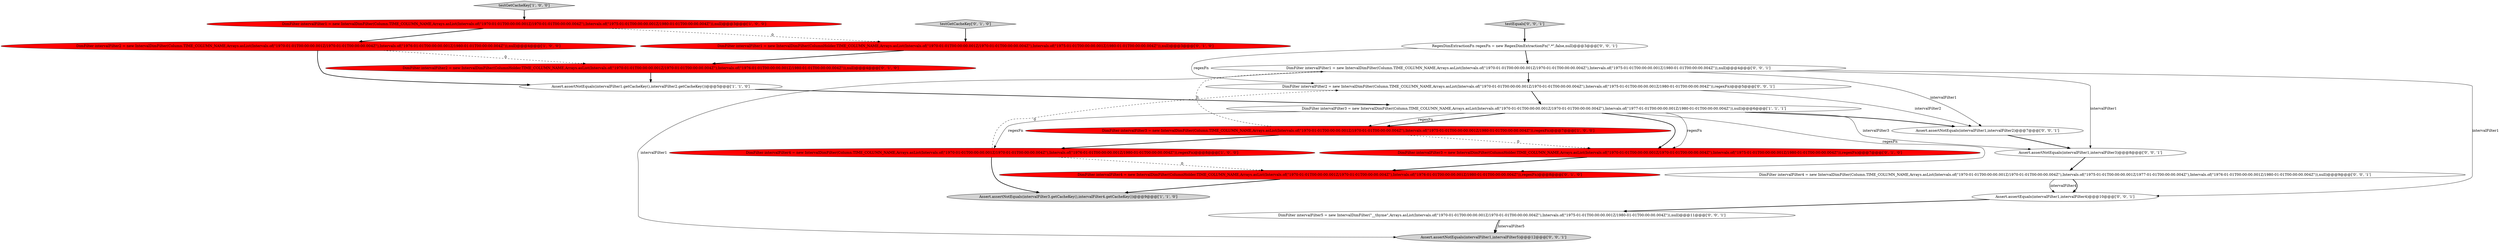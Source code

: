 digraph {
22 [style = filled, label = "DimFilter intervalFilter5 = new IntervalDimFilter(\"__thyme\",Arrays.asList(Intervals.of(\"1970-01-01T00:00:00.001Z/1970-01-01T00:00:00.004Z\"),Intervals.of(\"1975-01-01T00:00:00.001Z/1980-01-01T00:00:00.004Z\")),null)@@@11@@@['0', '0', '1']", fillcolor = white, shape = ellipse image = "AAA0AAABBB3BBB"];
10 [style = filled, label = "testGetCacheKey['0', '1', '0']", fillcolor = lightgray, shape = diamond image = "AAA0AAABBB2BBB"];
12 [style = filled, label = "DimFilter intervalFilter3 = new IntervalDimFilter(ColumnHolder.TIME_COLUMN_NAME,Arrays.asList(Intervals.of(\"1970-01-01T00:00:00.001Z/1970-01-01T00:00:00.004Z\"),Intervals.of(\"1975-01-01T00:00:00.001Z/1980-01-01T00:00:00.004Z\")),regexFn)@@@7@@@['0', '1', '0']", fillcolor = red, shape = ellipse image = "AAA1AAABBB2BBB"];
20 [style = filled, label = "Assert.assertNotEquals(intervalFilter1,intervalFilter3)@@@8@@@['0', '0', '1']", fillcolor = white, shape = ellipse image = "AAA0AAABBB3BBB"];
14 [style = filled, label = "Assert.assertEquals(intervalFilter1,intervalFilter4)@@@10@@@['0', '0', '1']", fillcolor = white, shape = ellipse image = "AAA0AAABBB3BBB"];
2 [style = filled, label = "Assert.assertNotEquals(intervalFilter3.getCacheKey(),intervalFilter4.getCacheKey())@@@9@@@['1', '1', '0']", fillcolor = lightgray, shape = ellipse image = "AAA0AAABBB1BBB"];
4 [style = filled, label = "DimFilter intervalFilter3 = new IntervalDimFilter(Column.TIME_COLUMN_NAME,Arrays.asList(Intervals.of(\"1970-01-01T00:00:00.001Z/1970-01-01T00:00:00.004Z\"),Intervals.of(\"1977-01-01T00:00:00.001Z/1980-01-01T00:00:00.004Z\")),null)@@@6@@@['1', '1', '1']", fillcolor = white, shape = ellipse image = "AAA0AAABBB1BBB"];
3 [style = filled, label = "DimFilter intervalFilter2 = new IntervalDimFilter(Column.TIME_COLUMN_NAME,Arrays.asList(Intervals.of(\"1970-01-01T00:00:00.001Z/1970-01-01T00:00:00.004Z\"),Intervals.of(\"1976-01-01T00:00:00.001Z/1980-01-01T00:00:00.004Z\")),null)@@@4@@@['1', '0', '0']", fillcolor = red, shape = ellipse image = "AAA1AAABBB1BBB"];
13 [style = filled, label = "RegexDimExtractionFn regexFn = new RegexDimExtractionFn(\".*\",false,null)@@@3@@@['0', '0', '1']", fillcolor = white, shape = ellipse image = "AAA0AAABBB3BBB"];
6 [style = filled, label = "DimFilter intervalFilter3 = new IntervalDimFilter(Column.TIME_COLUMN_NAME,Arrays.asList(Intervals.of(\"1970-01-01T00:00:00.001Z/1970-01-01T00:00:00.004Z\"),Intervals.of(\"1975-01-01T00:00:00.001Z/1980-01-01T00:00:00.004Z\")),regexFn)@@@7@@@['1', '0', '0']", fillcolor = red, shape = ellipse image = "AAA1AAABBB1BBB"];
15 [style = filled, label = "Assert.assertNotEquals(intervalFilter1,intervalFilter5)@@@12@@@['0', '0', '1']", fillcolor = lightgray, shape = ellipse image = "AAA0AAABBB3BBB"];
21 [style = filled, label = "DimFilter intervalFilter4 = new IntervalDimFilter(Column.TIME_COLUMN_NAME,Arrays.asList(Intervals.of(\"1970-01-01T00:00:00.001Z/1970-01-01T00:00:00.004Z\"),Intervals.of(\"1975-01-01T00:00:00.001Z/1977-01-01T00:00:00.004Z\"),Intervals.of(\"1976-01-01T00:00:00.001Z/1980-01-01T00:00:00.004Z\")),null)@@@9@@@['0', '0', '1']", fillcolor = white, shape = ellipse image = "AAA0AAABBB3BBB"];
16 [style = filled, label = "Assert.assertNotEquals(intervalFilter1,intervalFilter2)@@@7@@@['0', '0', '1']", fillcolor = white, shape = ellipse image = "AAA0AAABBB3BBB"];
11 [style = filled, label = "DimFilter intervalFilter1 = new IntervalDimFilter(ColumnHolder.TIME_COLUMN_NAME,Arrays.asList(Intervals.of(\"1970-01-01T00:00:00.001Z/1970-01-01T00:00:00.004Z\"),Intervals.of(\"1975-01-01T00:00:00.001Z/1980-01-01T00:00:00.004Z\")),null)@@@3@@@['0', '1', '0']", fillcolor = red, shape = ellipse image = "AAA1AAABBB2BBB"];
5 [style = filled, label = "Assert.assertNotEquals(intervalFilter1.getCacheKey(),intervalFilter2.getCacheKey())@@@5@@@['1', '1', '0']", fillcolor = white, shape = ellipse image = "AAA0AAABBB1BBB"];
1 [style = filled, label = "DimFilter intervalFilter1 = new IntervalDimFilter(Column.TIME_COLUMN_NAME,Arrays.asList(Intervals.of(\"1970-01-01T00:00:00.001Z/1970-01-01T00:00:00.004Z\"),Intervals.of(\"1975-01-01T00:00:00.001Z/1980-01-01T00:00:00.004Z\")),null)@@@3@@@['1', '0', '0']", fillcolor = red, shape = ellipse image = "AAA1AAABBB1BBB"];
9 [style = filled, label = "DimFilter intervalFilter4 = new IntervalDimFilter(ColumnHolder.TIME_COLUMN_NAME,Arrays.asList(Intervals.of(\"1970-01-01T00:00:00.001Z/1970-01-01T00:00:00.004Z\"),Intervals.of(\"1976-01-01T00:00:00.001Z/1980-01-01T00:00:00.004Z\")),regexFn)@@@8@@@['0', '1', '0']", fillcolor = red, shape = ellipse image = "AAA1AAABBB2BBB"];
18 [style = filled, label = "testEquals['0', '0', '1']", fillcolor = lightgray, shape = diamond image = "AAA0AAABBB3BBB"];
8 [style = filled, label = "DimFilter intervalFilter2 = new IntervalDimFilter(ColumnHolder.TIME_COLUMN_NAME,Arrays.asList(Intervals.of(\"1970-01-01T00:00:00.001Z/1970-01-01T00:00:00.004Z\"),Intervals.of(\"1976-01-01T00:00:00.001Z/1980-01-01T00:00:00.004Z\")),null)@@@4@@@['0', '1', '0']", fillcolor = red, shape = ellipse image = "AAA1AAABBB2BBB"];
17 [style = filled, label = "DimFilter intervalFilter2 = new IntervalDimFilter(Column.TIME_COLUMN_NAME,Arrays.asList(Intervals.of(\"1970-01-01T00:00:00.001Z/1970-01-01T00:00:00.004Z\"),Intervals.of(\"1975-01-01T00:00:00.001Z/1980-01-01T00:00:00.004Z\")),regexFn)@@@5@@@['0', '0', '1']", fillcolor = white, shape = ellipse image = "AAA0AAABBB3BBB"];
7 [style = filled, label = "DimFilter intervalFilter4 = new IntervalDimFilter(Column.TIME_COLUMN_NAME,Arrays.asList(Intervals.of(\"1970-01-01T00:00:00.001Z/1970-01-01T00:00:00.004Z\"),Intervals.of(\"1976-01-01T00:00:00.001Z/1980-01-01T00:00:00.004Z\")),regexFn)@@@8@@@['1', '0', '0']", fillcolor = red, shape = ellipse image = "AAA1AAABBB1BBB"];
0 [style = filled, label = "testGetCacheKey['1', '0', '0']", fillcolor = lightgray, shape = diamond image = "AAA0AAABBB1BBB"];
19 [style = filled, label = "DimFilter intervalFilter1 = new IntervalDimFilter(Column.TIME_COLUMN_NAME,Arrays.asList(Intervals.of(\"1970-01-01T00:00:00.001Z/1970-01-01T00:00:00.004Z\"),Intervals.of(\"1975-01-01T00:00:00.001Z/1980-01-01T00:00:00.004Z\")),null)@@@4@@@['0', '0', '1']", fillcolor = white, shape = ellipse image = "AAA0AAABBB3BBB"];
22->15 [style = bold, label=""];
19->15 [style = solid, label="intervalFilter1"];
4->6 [style = bold, label=""];
9->2 [style = bold, label=""];
7->17 [style = dashed, label="0"];
13->17 [style = solid, label="regexFn"];
14->22 [style = bold, label=""];
1->3 [style = bold, label=""];
4->6 [style = solid, label="regexFn"];
19->17 [style = bold, label=""];
4->9 [style = solid, label="regexFn"];
12->9 [style = bold, label=""];
22->15 [style = solid, label="intervalFilter5"];
6->12 [style = dashed, label="0"];
20->21 [style = bold, label=""];
4->12 [style = solid, label="regexFn"];
3->5 [style = bold, label=""];
13->19 [style = bold, label=""];
8->5 [style = bold, label=""];
7->9 [style = dashed, label="0"];
7->2 [style = bold, label=""];
0->1 [style = bold, label=""];
4->7 [style = solid, label="regexFn"];
19->20 [style = solid, label="intervalFilter1"];
19->14 [style = solid, label="intervalFilter1"];
5->4 [style = bold, label=""];
1->11 [style = dashed, label="0"];
6->19 [style = dashed, label="0"];
21->14 [style = solid, label="intervalFilter4"];
18->13 [style = bold, label=""];
4->20 [style = solid, label="intervalFilter3"];
4->12 [style = bold, label=""];
19->16 [style = solid, label="intervalFilter1"];
11->8 [style = bold, label=""];
3->8 [style = dashed, label="0"];
6->7 [style = bold, label=""];
16->20 [style = bold, label=""];
17->16 [style = solid, label="intervalFilter2"];
17->4 [style = bold, label=""];
4->16 [style = bold, label=""];
21->14 [style = bold, label=""];
10->11 [style = bold, label=""];
}
